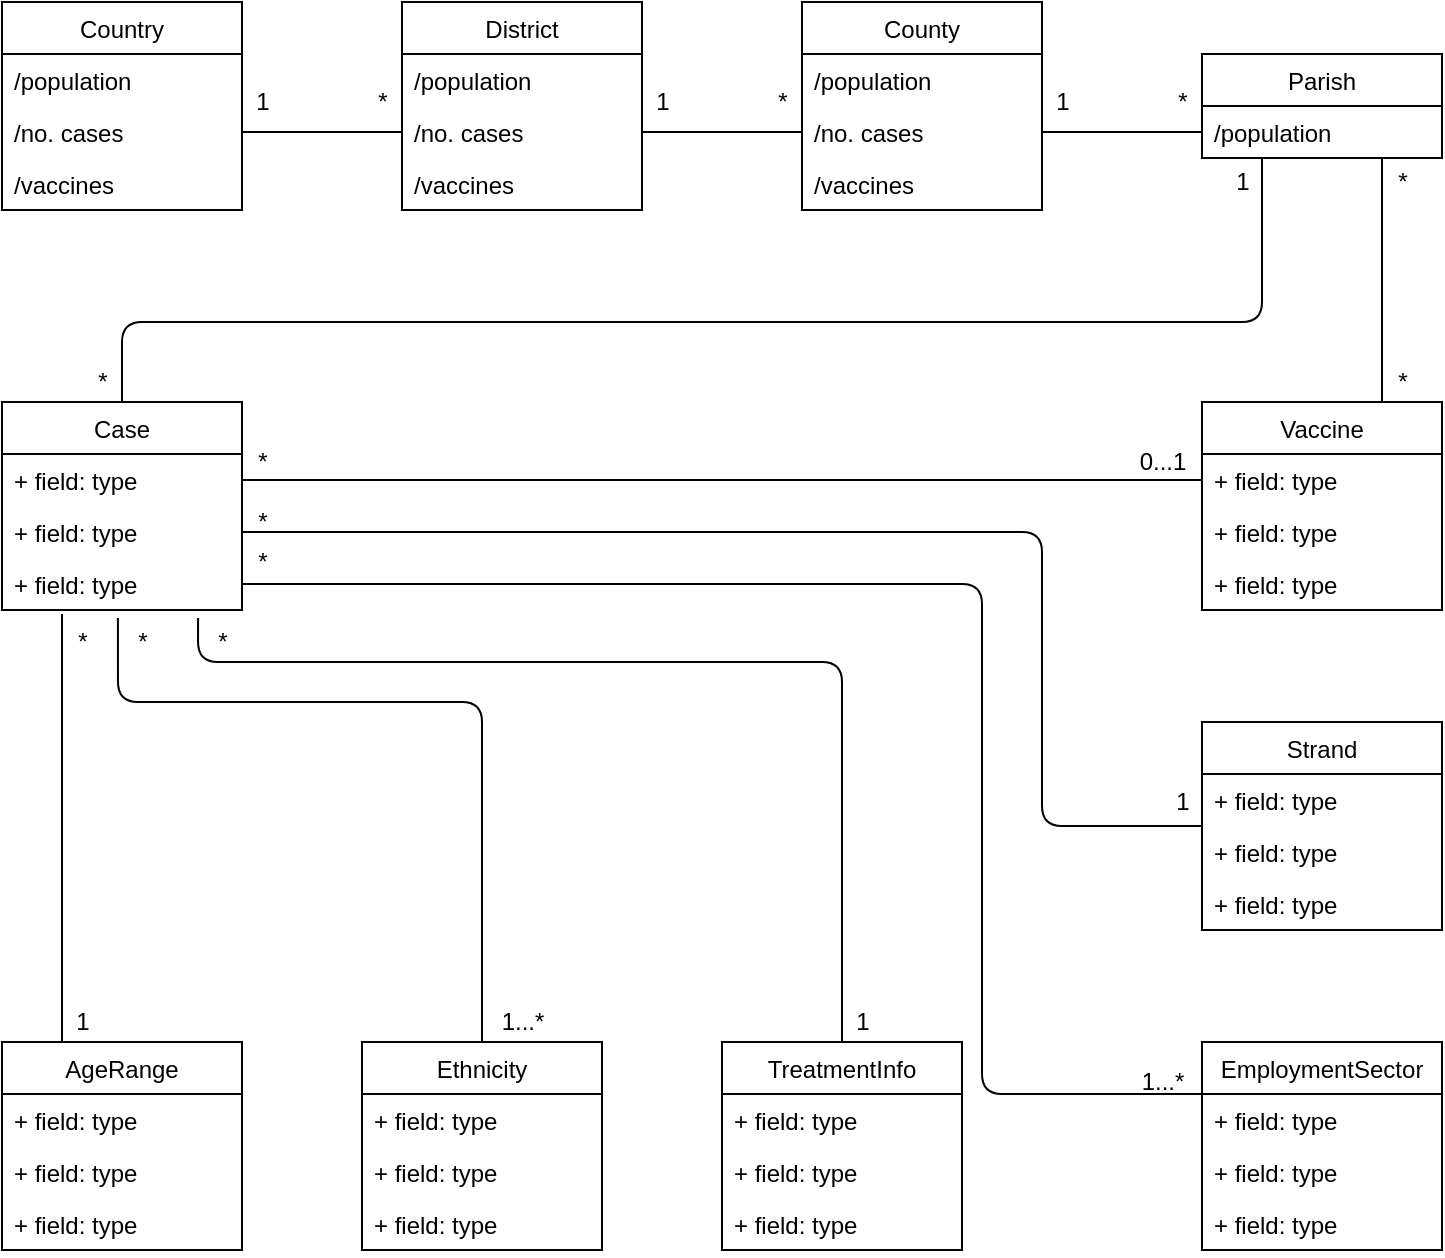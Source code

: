 <mxfile version="14.4.3" type="device"><diagram id="ArE_hG6OcxiL6eBVc3Qq" name="Page-1"><mxGraphModel dx="1249" dy="585" grid="1" gridSize="10" guides="1" tooltips="1" connect="1" arrows="1" fold="1" page="1" pageScale="1" pageWidth="850" pageHeight="1100" math="0" shadow="0"><root><mxCell id="0"/><mxCell id="1" parent="0"/><mxCell id="haIrwEQvAD5BHS1R-j0J-1" value="Country" style="swimlane;fontStyle=0;childLayout=stackLayout;horizontal=1;startSize=26;fillColor=none;horizontalStack=0;resizeParent=1;resizeParentMax=0;resizeLast=0;collapsible=1;marginBottom=0;" vertex="1" parent="1"><mxGeometry x="40" y="40" width="120" height="104" as="geometry"/></mxCell><mxCell id="haIrwEQvAD5BHS1R-j0J-2" value="/population" style="text;strokeColor=none;fillColor=none;align=left;verticalAlign=top;spacingLeft=4;spacingRight=4;overflow=hidden;rotatable=0;points=[[0,0.5],[1,0.5]];portConstraint=eastwest;" vertex="1" parent="haIrwEQvAD5BHS1R-j0J-1"><mxGeometry y="26" width="120" height="26" as="geometry"/></mxCell><mxCell id="haIrwEQvAD5BHS1R-j0J-3" value="/no. cases" style="text;strokeColor=none;fillColor=none;align=left;verticalAlign=top;spacingLeft=4;spacingRight=4;overflow=hidden;rotatable=0;points=[[0,0.5],[1,0.5]];portConstraint=eastwest;" vertex="1" parent="haIrwEQvAD5BHS1R-j0J-1"><mxGeometry y="52" width="120" height="26" as="geometry"/></mxCell><mxCell id="haIrwEQvAD5BHS1R-j0J-4" value="/vaccines" style="text;strokeColor=none;fillColor=none;align=left;verticalAlign=top;spacingLeft=4;spacingRight=4;overflow=hidden;rotatable=0;points=[[0,0.5],[1,0.5]];portConstraint=eastwest;" vertex="1" parent="haIrwEQvAD5BHS1R-j0J-1"><mxGeometry y="78" width="120" height="26" as="geometry"/></mxCell><mxCell id="haIrwEQvAD5BHS1R-j0J-5" value="" style="endArrow=none;html=1;exitX=1;exitY=0.5;exitDx=0;exitDy=0;entryX=0;entryY=0.5;entryDx=0;entryDy=0;" edge="1" parent="1" source="haIrwEQvAD5BHS1R-j0J-3" target="haIrwEQvAD5BHS1R-j0J-8"><mxGeometry width="50" height="50" relative="1" as="geometry"><mxPoint x="270" y="250" as="sourcePoint"/><mxPoint x="250" y="130" as="targetPoint"/></mxGeometry></mxCell><mxCell id="haIrwEQvAD5BHS1R-j0J-6" value="District" style="swimlane;fontStyle=0;childLayout=stackLayout;horizontal=1;startSize=26;fillColor=none;horizontalStack=0;resizeParent=1;resizeParentMax=0;resizeLast=0;collapsible=1;marginBottom=0;" vertex="1" parent="1"><mxGeometry x="240" y="40" width="120" height="104" as="geometry"/></mxCell><mxCell id="haIrwEQvAD5BHS1R-j0J-7" value="/population" style="text;strokeColor=none;fillColor=none;align=left;verticalAlign=top;spacingLeft=4;spacingRight=4;overflow=hidden;rotatable=0;points=[[0,0.5],[1,0.5]];portConstraint=eastwest;" vertex="1" parent="haIrwEQvAD5BHS1R-j0J-6"><mxGeometry y="26" width="120" height="26" as="geometry"/></mxCell><mxCell id="haIrwEQvAD5BHS1R-j0J-8" value="/no. cases" style="text;strokeColor=none;fillColor=none;align=left;verticalAlign=top;spacingLeft=4;spacingRight=4;overflow=hidden;rotatable=0;points=[[0,0.5],[1,0.5]];portConstraint=eastwest;" vertex="1" parent="haIrwEQvAD5BHS1R-j0J-6"><mxGeometry y="52" width="120" height="26" as="geometry"/></mxCell><mxCell id="haIrwEQvAD5BHS1R-j0J-9" value="/vaccines" style="text;strokeColor=none;fillColor=none;align=left;verticalAlign=top;spacingLeft=4;spacingRight=4;overflow=hidden;rotatable=0;points=[[0,0.5],[1,0.5]];portConstraint=eastwest;" vertex="1" parent="haIrwEQvAD5BHS1R-j0J-6"><mxGeometry y="78" width="120" height="26" as="geometry"/></mxCell><mxCell id="haIrwEQvAD5BHS1R-j0J-10" value="County" style="swimlane;fontStyle=0;childLayout=stackLayout;horizontal=1;startSize=26;fillColor=none;horizontalStack=0;resizeParent=1;resizeParentMax=0;resizeLast=0;collapsible=1;marginBottom=0;" vertex="1" parent="1"><mxGeometry x="440" y="40" width="120" height="104" as="geometry"/></mxCell><mxCell id="haIrwEQvAD5BHS1R-j0J-11" value="/population" style="text;strokeColor=none;fillColor=none;align=left;verticalAlign=top;spacingLeft=4;spacingRight=4;overflow=hidden;rotatable=0;points=[[0,0.5],[1,0.5]];portConstraint=eastwest;" vertex="1" parent="haIrwEQvAD5BHS1R-j0J-10"><mxGeometry y="26" width="120" height="26" as="geometry"/></mxCell><mxCell id="haIrwEQvAD5BHS1R-j0J-12" value="/no. cases" style="text;strokeColor=none;fillColor=none;align=left;verticalAlign=top;spacingLeft=4;spacingRight=4;overflow=hidden;rotatable=0;points=[[0,0.5],[1,0.5]];portConstraint=eastwest;" vertex="1" parent="haIrwEQvAD5BHS1R-j0J-10"><mxGeometry y="52" width="120" height="26" as="geometry"/></mxCell><mxCell id="haIrwEQvAD5BHS1R-j0J-13" value="/vaccines" style="text;strokeColor=none;fillColor=none;align=left;verticalAlign=top;spacingLeft=4;spacingRight=4;overflow=hidden;rotatable=0;points=[[0,0.5],[1,0.5]];portConstraint=eastwest;" vertex="1" parent="haIrwEQvAD5BHS1R-j0J-10"><mxGeometry y="78" width="120" height="26" as="geometry"/></mxCell><mxCell id="haIrwEQvAD5BHS1R-j0J-14" value="" style="endArrow=none;html=1;exitX=1;exitY=0.5;exitDx=0;exitDy=0;entryX=0;entryY=0.5;entryDx=0;entryDy=0;" edge="1" parent="1" source="haIrwEQvAD5BHS1R-j0J-8" target="haIrwEQvAD5BHS1R-j0J-12"><mxGeometry width="50" height="50" relative="1" as="geometry"><mxPoint x="270" y="250" as="sourcePoint"/><mxPoint x="320" y="200" as="targetPoint"/></mxGeometry></mxCell><mxCell id="haIrwEQvAD5BHS1R-j0J-19" value="Parish" style="swimlane;fontStyle=0;childLayout=stackLayout;horizontal=1;startSize=26;fillColor=none;horizontalStack=0;resizeParent=1;resizeParentMax=0;resizeLast=0;collapsible=1;marginBottom=0;" vertex="1" parent="1"><mxGeometry x="640" y="66" width="120" height="52" as="geometry"/></mxCell><mxCell id="haIrwEQvAD5BHS1R-j0J-20" value="/population" style="text;strokeColor=none;fillColor=none;align=left;verticalAlign=top;spacingLeft=4;spacingRight=4;overflow=hidden;rotatable=0;points=[[0,0.5],[1,0.5]];portConstraint=eastwest;" vertex="1" parent="haIrwEQvAD5BHS1R-j0J-19"><mxGeometry y="26" width="120" height="26" as="geometry"/></mxCell><mxCell id="haIrwEQvAD5BHS1R-j0J-23" value="" style="endArrow=none;html=1;exitX=1;exitY=0.5;exitDx=0;exitDy=0;" edge="1" parent="1" source="haIrwEQvAD5BHS1R-j0J-12" target="haIrwEQvAD5BHS1R-j0J-20"><mxGeometry width="50" height="50" relative="1" as="geometry"><mxPoint x="270" y="250" as="sourcePoint"/><mxPoint x="640" y="105" as="targetPoint"/></mxGeometry></mxCell><mxCell id="haIrwEQvAD5BHS1R-j0J-24" value="Case" style="swimlane;fontStyle=0;childLayout=stackLayout;horizontal=1;startSize=26;fillColor=none;horizontalStack=0;resizeParent=1;resizeParentMax=0;resizeLast=0;collapsible=1;marginBottom=0;" vertex="1" parent="1"><mxGeometry x="40" y="240" width="120" height="104" as="geometry"/></mxCell><mxCell id="haIrwEQvAD5BHS1R-j0J-25" value="+ field: type" style="text;strokeColor=none;fillColor=none;align=left;verticalAlign=top;spacingLeft=4;spacingRight=4;overflow=hidden;rotatable=0;points=[[0,0.5],[1,0.5]];portConstraint=eastwest;" vertex="1" parent="haIrwEQvAD5BHS1R-j0J-24"><mxGeometry y="26" width="120" height="26" as="geometry"/></mxCell><mxCell id="haIrwEQvAD5BHS1R-j0J-26" value="+ field: type" style="text;strokeColor=none;fillColor=none;align=left;verticalAlign=top;spacingLeft=4;spacingRight=4;overflow=hidden;rotatable=0;points=[[0,0.5],[1,0.5]];portConstraint=eastwest;" vertex="1" parent="haIrwEQvAD5BHS1R-j0J-24"><mxGeometry y="52" width="120" height="26" as="geometry"/></mxCell><mxCell id="haIrwEQvAD5BHS1R-j0J-27" value="+ field: type" style="text;strokeColor=none;fillColor=none;align=left;verticalAlign=top;spacingLeft=4;spacingRight=4;overflow=hidden;rotatable=0;points=[[0,0.5],[1,0.5]];portConstraint=eastwest;" vertex="1" parent="haIrwEQvAD5BHS1R-j0J-24"><mxGeometry y="78" width="120" height="26" as="geometry"/></mxCell><mxCell id="haIrwEQvAD5BHS1R-j0J-28" value="Vaccine" style="swimlane;fontStyle=0;childLayout=stackLayout;horizontal=1;startSize=26;fillColor=none;horizontalStack=0;resizeParent=1;resizeParentMax=0;resizeLast=0;collapsible=1;marginBottom=0;" vertex="1" parent="1"><mxGeometry x="640" y="240" width="120" height="104" as="geometry"/></mxCell><mxCell id="haIrwEQvAD5BHS1R-j0J-29" value="+ field: type" style="text;strokeColor=none;fillColor=none;align=left;verticalAlign=top;spacingLeft=4;spacingRight=4;overflow=hidden;rotatable=0;points=[[0,0.5],[1,0.5]];portConstraint=eastwest;" vertex="1" parent="haIrwEQvAD5BHS1R-j0J-28"><mxGeometry y="26" width="120" height="26" as="geometry"/></mxCell><mxCell id="haIrwEQvAD5BHS1R-j0J-30" value="+ field: type" style="text;strokeColor=none;fillColor=none;align=left;verticalAlign=top;spacingLeft=4;spacingRight=4;overflow=hidden;rotatable=0;points=[[0,0.5],[1,0.5]];portConstraint=eastwest;" vertex="1" parent="haIrwEQvAD5BHS1R-j0J-28"><mxGeometry y="52" width="120" height="26" as="geometry"/></mxCell><mxCell id="haIrwEQvAD5BHS1R-j0J-31" value="+ field: type" style="text;strokeColor=none;fillColor=none;align=left;verticalAlign=top;spacingLeft=4;spacingRight=4;overflow=hidden;rotatable=0;points=[[0,0.5],[1,0.5]];portConstraint=eastwest;" vertex="1" parent="haIrwEQvAD5BHS1R-j0J-28"><mxGeometry y="78" width="120" height="26" as="geometry"/></mxCell><mxCell id="haIrwEQvAD5BHS1R-j0J-32" value="" style="endArrow=none;html=1;exitX=0.5;exitY=0;exitDx=0;exitDy=0;entryX=0.25;entryY=1;entryDx=0;entryDy=0;" edge="1" parent="1" source="haIrwEQvAD5BHS1R-j0J-24" target="haIrwEQvAD5BHS1R-j0J-19"><mxGeometry width="50" height="50" relative="1" as="geometry"><mxPoint x="270" y="250" as="sourcePoint"/><mxPoint x="680" y="200" as="targetPoint"/><Array as="points"><mxPoint x="100" y="200"/><mxPoint x="670" y="200"/></Array></mxGeometry></mxCell><mxCell id="haIrwEQvAD5BHS1R-j0J-33" value="" style="endArrow=none;html=1;entryX=0.75;entryY=1;entryDx=0;entryDy=0;exitX=0.75;exitY=0;exitDx=0;exitDy=0;" edge="1" parent="1" source="haIrwEQvAD5BHS1R-j0J-28" target="haIrwEQvAD5BHS1R-j0J-19"><mxGeometry width="50" height="50" relative="1" as="geometry"><mxPoint x="270" y="250" as="sourcePoint"/><mxPoint x="320" y="200" as="targetPoint"/></mxGeometry></mxCell><mxCell id="haIrwEQvAD5BHS1R-j0J-34" value="" style="endArrow=none;html=1;exitX=1;exitY=0.5;exitDx=0;exitDy=0;entryX=0;entryY=0.5;entryDx=0;entryDy=0;" edge="1" parent="1" source="haIrwEQvAD5BHS1R-j0J-25" target="haIrwEQvAD5BHS1R-j0J-29"><mxGeometry width="50" height="50" relative="1" as="geometry"><mxPoint x="270" y="250" as="sourcePoint"/><mxPoint x="320" y="200" as="targetPoint"/></mxGeometry></mxCell><mxCell id="haIrwEQvAD5BHS1R-j0J-35" value="Strand" style="swimlane;fontStyle=0;childLayout=stackLayout;horizontal=1;startSize=26;fillColor=none;horizontalStack=0;resizeParent=1;resizeParentMax=0;resizeLast=0;collapsible=1;marginBottom=0;" vertex="1" parent="1"><mxGeometry x="640" y="400" width="120" height="104" as="geometry"/></mxCell><mxCell id="haIrwEQvAD5BHS1R-j0J-36" value="+ field: type" style="text;strokeColor=none;fillColor=none;align=left;verticalAlign=top;spacingLeft=4;spacingRight=4;overflow=hidden;rotatable=0;points=[[0,0.5],[1,0.5]];portConstraint=eastwest;" vertex="1" parent="haIrwEQvAD5BHS1R-j0J-35"><mxGeometry y="26" width="120" height="26" as="geometry"/></mxCell><mxCell id="haIrwEQvAD5BHS1R-j0J-37" value="+ field: type" style="text;strokeColor=none;fillColor=none;align=left;verticalAlign=top;spacingLeft=4;spacingRight=4;overflow=hidden;rotatable=0;points=[[0,0.5],[1,0.5]];portConstraint=eastwest;" vertex="1" parent="haIrwEQvAD5BHS1R-j0J-35"><mxGeometry y="52" width="120" height="26" as="geometry"/></mxCell><mxCell id="haIrwEQvAD5BHS1R-j0J-38" value="+ field: type" style="text;strokeColor=none;fillColor=none;align=left;verticalAlign=top;spacingLeft=4;spacingRight=4;overflow=hidden;rotatable=0;points=[[0,0.5],[1,0.5]];portConstraint=eastwest;" vertex="1" parent="haIrwEQvAD5BHS1R-j0J-35"><mxGeometry y="78" width="120" height="26" as="geometry"/></mxCell><mxCell id="haIrwEQvAD5BHS1R-j0J-39" value="" style="endArrow=none;html=1;exitX=1;exitY=0.5;exitDx=0;exitDy=0;entryX=0;entryY=0.5;entryDx=0;entryDy=0;" edge="1" parent="1" source="haIrwEQvAD5BHS1R-j0J-26" target="haIrwEQvAD5BHS1R-j0J-35"><mxGeometry width="50" height="50" relative="1" as="geometry"><mxPoint x="270" y="330" as="sourcePoint"/><mxPoint x="320" y="280" as="targetPoint"/><Array as="points"><mxPoint x="560" y="305"/><mxPoint x="560" y="452"/></Array></mxGeometry></mxCell><mxCell id="haIrwEQvAD5BHS1R-j0J-40" value="" style="endArrow=none;html=1;exitX=1;exitY=0.5;exitDx=0;exitDy=0;entryX=0;entryY=0.25;entryDx=0;entryDy=0;" edge="1" parent="1" source="haIrwEQvAD5BHS1R-j0J-27" target="haIrwEQvAD5BHS1R-j0J-41"><mxGeometry width="50" height="50" relative="1" as="geometry"><mxPoint x="270" y="350" as="sourcePoint"/><mxPoint x="320" y="300" as="targetPoint"/><Array as="points"><mxPoint x="530" y="331"/><mxPoint x="530" y="586"/></Array></mxGeometry></mxCell><mxCell id="haIrwEQvAD5BHS1R-j0J-41" value="EmploymentSector" style="swimlane;fontStyle=0;childLayout=stackLayout;horizontal=1;startSize=26;fillColor=none;horizontalStack=0;resizeParent=1;resizeParentMax=0;resizeLast=0;collapsible=1;marginBottom=0;" vertex="1" parent="1"><mxGeometry x="640" y="560" width="120" height="104" as="geometry"/></mxCell><mxCell id="haIrwEQvAD5BHS1R-j0J-42" value="+ field: type" style="text;strokeColor=none;fillColor=none;align=left;verticalAlign=top;spacingLeft=4;spacingRight=4;overflow=hidden;rotatable=0;points=[[0,0.5],[1,0.5]];portConstraint=eastwest;" vertex="1" parent="haIrwEQvAD5BHS1R-j0J-41"><mxGeometry y="26" width="120" height="26" as="geometry"/></mxCell><mxCell id="haIrwEQvAD5BHS1R-j0J-43" value="+ field: type" style="text;strokeColor=none;fillColor=none;align=left;verticalAlign=top;spacingLeft=4;spacingRight=4;overflow=hidden;rotatable=0;points=[[0,0.5],[1,0.5]];portConstraint=eastwest;" vertex="1" parent="haIrwEQvAD5BHS1R-j0J-41"><mxGeometry y="52" width="120" height="26" as="geometry"/></mxCell><mxCell id="haIrwEQvAD5BHS1R-j0J-44" value="+ field: type" style="text;strokeColor=none;fillColor=none;align=left;verticalAlign=top;spacingLeft=4;spacingRight=4;overflow=hidden;rotatable=0;points=[[0,0.5],[1,0.5]];portConstraint=eastwest;" vertex="1" parent="haIrwEQvAD5BHS1R-j0J-41"><mxGeometry y="78" width="120" height="26" as="geometry"/></mxCell><mxCell id="haIrwEQvAD5BHS1R-j0J-45" value="AgeRange" style="swimlane;fontStyle=0;childLayout=stackLayout;horizontal=1;startSize=26;fillColor=none;horizontalStack=0;resizeParent=1;resizeParentMax=0;resizeLast=0;collapsible=1;marginBottom=0;" vertex="1" parent="1"><mxGeometry x="40" y="560" width="120" height="104" as="geometry"/></mxCell><mxCell id="haIrwEQvAD5BHS1R-j0J-46" value="+ field: type" style="text;strokeColor=none;fillColor=none;align=left;verticalAlign=top;spacingLeft=4;spacingRight=4;overflow=hidden;rotatable=0;points=[[0,0.5],[1,0.5]];portConstraint=eastwest;" vertex="1" parent="haIrwEQvAD5BHS1R-j0J-45"><mxGeometry y="26" width="120" height="26" as="geometry"/></mxCell><mxCell id="haIrwEQvAD5BHS1R-j0J-47" value="+ field: type" style="text;strokeColor=none;fillColor=none;align=left;verticalAlign=top;spacingLeft=4;spacingRight=4;overflow=hidden;rotatable=0;points=[[0,0.5],[1,0.5]];portConstraint=eastwest;" vertex="1" parent="haIrwEQvAD5BHS1R-j0J-45"><mxGeometry y="52" width="120" height="26" as="geometry"/></mxCell><mxCell id="haIrwEQvAD5BHS1R-j0J-48" value="+ field: type" style="text;strokeColor=none;fillColor=none;align=left;verticalAlign=top;spacingLeft=4;spacingRight=4;overflow=hidden;rotatable=0;points=[[0,0.5],[1,0.5]];portConstraint=eastwest;" vertex="1" parent="haIrwEQvAD5BHS1R-j0J-45"><mxGeometry y="78" width="120" height="26" as="geometry"/></mxCell><mxCell id="haIrwEQvAD5BHS1R-j0J-50" value="" style="endArrow=none;html=1;exitX=0.25;exitY=1.077;exitDx=0;exitDy=0;exitPerimeter=0;entryX=0.25;entryY=0;entryDx=0;entryDy=0;" edge="1" parent="1" source="haIrwEQvAD5BHS1R-j0J-27" target="haIrwEQvAD5BHS1R-j0J-45"><mxGeometry width="50" height="50" relative="1" as="geometry"><mxPoint x="270" y="490" as="sourcePoint"/><mxPoint x="320" y="440" as="targetPoint"/></mxGeometry></mxCell><mxCell id="haIrwEQvAD5BHS1R-j0J-51" value="Ethnicity" style="swimlane;fontStyle=0;childLayout=stackLayout;horizontal=1;startSize=26;fillColor=none;horizontalStack=0;resizeParent=1;resizeParentMax=0;resizeLast=0;collapsible=1;marginBottom=0;" vertex="1" parent="1"><mxGeometry x="220" y="560" width="120" height="104" as="geometry"/></mxCell><mxCell id="haIrwEQvAD5BHS1R-j0J-52" value="+ field: type" style="text;strokeColor=none;fillColor=none;align=left;verticalAlign=top;spacingLeft=4;spacingRight=4;overflow=hidden;rotatable=0;points=[[0,0.5],[1,0.5]];portConstraint=eastwest;" vertex="1" parent="haIrwEQvAD5BHS1R-j0J-51"><mxGeometry y="26" width="120" height="26" as="geometry"/></mxCell><mxCell id="haIrwEQvAD5BHS1R-j0J-53" value="+ field: type" style="text;strokeColor=none;fillColor=none;align=left;verticalAlign=top;spacingLeft=4;spacingRight=4;overflow=hidden;rotatable=0;points=[[0,0.5],[1,0.5]];portConstraint=eastwest;" vertex="1" parent="haIrwEQvAD5BHS1R-j0J-51"><mxGeometry y="52" width="120" height="26" as="geometry"/></mxCell><mxCell id="haIrwEQvAD5BHS1R-j0J-54" value="+ field: type" style="text;strokeColor=none;fillColor=none;align=left;verticalAlign=top;spacingLeft=4;spacingRight=4;overflow=hidden;rotatable=0;points=[[0,0.5],[1,0.5]];portConstraint=eastwest;" vertex="1" parent="haIrwEQvAD5BHS1R-j0J-51"><mxGeometry y="78" width="120" height="26" as="geometry"/></mxCell><mxCell id="haIrwEQvAD5BHS1R-j0J-55" value="" style="endArrow=none;html=1;exitX=0.483;exitY=1.154;exitDx=0;exitDy=0;exitPerimeter=0;entryX=0.5;entryY=0;entryDx=0;entryDy=0;" edge="1" parent="1" source="haIrwEQvAD5BHS1R-j0J-27" target="haIrwEQvAD5BHS1R-j0J-51"><mxGeometry width="50" height="50" relative="1" as="geometry"><mxPoint x="270" y="460" as="sourcePoint"/><mxPoint x="320" y="410" as="targetPoint"/><Array as="points"><mxPoint x="98" y="390"/><mxPoint x="280" y="390"/></Array></mxGeometry></mxCell><mxCell id="haIrwEQvAD5BHS1R-j0J-56" value="TreatmentInfo" style="swimlane;fontStyle=0;childLayout=stackLayout;horizontal=1;startSize=26;fillColor=none;horizontalStack=0;resizeParent=1;resizeParentMax=0;resizeLast=0;collapsible=1;marginBottom=0;" vertex="1" parent="1"><mxGeometry x="400" y="560" width="120" height="104" as="geometry"/></mxCell><mxCell id="haIrwEQvAD5BHS1R-j0J-57" value="+ field: type" style="text;strokeColor=none;fillColor=none;align=left;verticalAlign=top;spacingLeft=4;spacingRight=4;overflow=hidden;rotatable=0;points=[[0,0.5],[1,0.5]];portConstraint=eastwest;" vertex="1" parent="haIrwEQvAD5BHS1R-j0J-56"><mxGeometry y="26" width="120" height="26" as="geometry"/></mxCell><mxCell id="haIrwEQvAD5BHS1R-j0J-58" value="+ field: type" style="text;strokeColor=none;fillColor=none;align=left;verticalAlign=top;spacingLeft=4;spacingRight=4;overflow=hidden;rotatable=0;points=[[0,0.5],[1,0.5]];portConstraint=eastwest;" vertex="1" parent="haIrwEQvAD5BHS1R-j0J-56"><mxGeometry y="52" width="120" height="26" as="geometry"/></mxCell><mxCell id="haIrwEQvAD5BHS1R-j0J-59" value="+ field: type" style="text;strokeColor=none;fillColor=none;align=left;verticalAlign=top;spacingLeft=4;spacingRight=4;overflow=hidden;rotatable=0;points=[[0,0.5],[1,0.5]];portConstraint=eastwest;" vertex="1" parent="haIrwEQvAD5BHS1R-j0J-56"><mxGeometry y="78" width="120" height="26" as="geometry"/></mxCell><mxCell id="haIrwEQvAD5BHS1R-j0J-60" value="" style="endArrow=none;html=1;exitX=0.817;exitY=1.154;exitDx=0;exitDy=0;exitPerimeter=0;entryX=0.5;entryY=0;entryDx=0;entryDy=0;" edge="1" parent="1" source="haIrwEQvAD5BHS1R-j0J-27" target="haIrwEQvAD5BHS1R-j0J-56"><mxGeometry width="50" height="50" relative="1" as="geometry"><mxPoint x="270" y="410" as="sourcePoint"/><mxPoint x="320" y="360" as="targetPoint"/><Array as="points"><mxPoint x="138" y="370"/><mxPoint x="460" y="370"/></Array></mxGeometry></mxCell><mxCell id="haIrwEQvAD5BHS1R-j0J-61" value="1" style="text;html=1;align=center;verticalAlign=middle;resizable=0;points=[];autosize=1;" vertex="1" parent="1"><mxGeometry x="160" y="80" width="20" height="20" as="geometry"/></mxCell><mxCell id="haIrwEQvAD5BHS1R-j0J-62" value="*" style="text;html=1;align=center;verticalAlign=middle;resizable=0;points=[];autosize=1;" vertex="1" parent="1"><mxGeometry x="220" y="80" width="20" height="20" as="geometry"/></mxCell><mxCell id="haIrwEQvAD5BHS1R-j0J-63" value="1" style="text;html=1;align=center;verticalAlign=middle;resizable=0;points=[];autosize=1;" vertex="1" parent="1"><mxGeometry x="360" y="80" width="20" height="20" as="geometry"/></mxCell><mxCell id="haIrwEQvAD5BHS1R-j0J-64" value="*" style="text;html=1;align=center;verticalAlign=middle;resizable=0;points=[];autosize=1;" vertex="1" parent="1"><mxGeometry x="420" y="80" width="20" height="20" as="geometry"/></mxCell><mxCell id="haIrwEQvAD5BHS1R-j0J-65" value="1" style="text;html=1;align=center;verticalAlign=middle;resizable=0;points=[];autosize=1;" vertex="1" parent="1"><mxGeometry x="560" y="80" width="20" height="20" as="geometry"/></mxCell><mxCell id="haIrwEQvAD5BHS1R-j0J-66" value="*" style="text;html=1;align=center;verticalAlign=middle;resizable=0;points=[];autosize=1;" vertex="1" parent="1"><mxGeometry x="620" y="80" width="20" height="20" as="geometry"/></mxCell><mxCell id="haIrwEQvAD5BHS1R-j0J-67" value="*" style="text;html=1;align=center;verticalAlign=middle;resizable=0;points=[];autosize=1;" vertex="1" parent="1"><mxGeometry x="730" y="120" width="20" height="20" as="geometry"/></mxCell><mxCell id="haIrwEQvAD5BHS1R-j0J-68" value="*" style="text;html=1;align=center;verticalAlign=middle;resizable=0;points=[];autosize=1;" vertex="1" parent="1"><mxGeometry x="730" y="220" width="20" height="20" as="geometry"/></mxCell><mxCell id="haIrwEQvAD5BHS1R-j0J-69" value="1" style="text;html=1;align=center;verticalAlign=middle;resizable=0;points=[];autosize=1;" vertex="1" parent="1"><mxGeometry x="650" y="120" width="20" height="20" as="geometry"/></mxCell><mxCell id="haIrwEQvAD5BHS1R-j0J-70" value="*" style="text;html=1;align=center;verticalAlign=middle;resizable=0;points=[];autosize=1;" vertex="1" parent="1"><mxGeometry x="80" y="220" width="20" height="20" as="geometry"/></mxCell><mxCell id="haIrwEQvAD5BHS1R-j0J-71" value="0...1" style="text;html=1;align=center;verticalAlign=middle;resizable=0;points=[];autosize=1;" vertex="1" parent="1"><mxGeometry x="600" y="260" width="40" height="20" as="geometry"/></mxCell><mxCell id="haIrwEQvAD5BHS1R-j0J-72" value="*" style="text;html=1;align=center;verticalAlign=middle;resizable=0;points=[];autosize=1;" vertex="1" parent="1"><mxGeometry x="160" y="260" width="20" height="20" as="geometry"/></mxCell><mxCell id="haIrwEQvAD5BHS1R-j0J-73" value="1" style="text;html=1;align=center;verticalAlign=middle;resizable=0;points=[];autosize=1;" vertex="1" parent="1"><mxGeometry x="620" y="430" width="20" height="20" as="geometry"/></mxCell><mxCell id="haIrwEQvAD5BHS1R-j0J-74" value="*" style="text;html=1;align=center;verticalAlign=middle;resizable=0;points=[];autosize=1;" vertex="1" parent="1"><mxGeometry x="160" y="290" width="20" height="20" as="geometry"/></mxCell><mxCell id="haIrwEQvAD5BHS1R-j0J-75" value="*" style="text;html=1;align=center;verticalAlign=middle;resizable=0;points=[];autosize=1;" vertex="1" parent="1"><mxGeometry x="160" y="310" width="20" height="20" as="geometry"/></mxCell><mxCell id="haIrwEQvAD5BHS1R-j0J-76" value="&lt;div&gt;1...*&lt;/div&gt;" style="text;html=1;align=center;verticalAlign=middle;resizable=0;points=[];autosize=1;" vertex="1" parent="1"><mxGeometry x="600" y="570" width="40" height="20" as="geometry"/></mxCell><mxCell id="haIrwEQvAD5BHS1R-j0J-77" value="*" style="text;html=1;align=center;verticalAlign=middle;resizable=0;points=[];autosize=1;" vertex="1" parent="1"><mxGeometry x="140" y="350" width="20" height="20" as="geometry"/></mxCell><mxCell id="haIrwEQvAD5BHS1R-j0J-78" value="1" style="text;html=1;align=center;verticalAlign=middle;resizable=0;points=[];autosize=1;" vertex="1" parent="1"><mxGeometry x="460" y="540" width="20" height="20" as="geometry"/></mxCell><mxCell id="haIrwEQvAD5BHS1R-j0J-79" value="*" style="text;html=1;align=center;verticalAlign=middle;resizable=0;points=[];autosize=1;" vertex="1" parent="1"><mxGeometry x="100" y="350" width="20" height="20" as="geometry"/></mxCell><mxCell id="haIrwEQvAD5BHS1R-j0J-80" value="1...*" style="text;html=1;align=center;verticalAlign=middle;resizable=0;points=[];autosize=1;" vertex="1" parent="1"><mxGeometry x="280" y="540" width="40" height="20" as="geometry"/></mxCell><mxCell id="haIrwEQvAD5BHS1R-j0J-81" value="*" style="text;html=1;align=center;verticalAlign=middle;resizable=0;points=[];autosize=1;" vertex="1" parent="1"><mxGeometry x="70" y="350" width="20" height="20" as="geometry"/></mxCell><mxCell id="haIrwEQvAD5BHS1R-j0J-82" value="1" style="text;html=1;align=center;verticalAlign=middle;resizable=0;points=[];autosize=1;" vertex="1" parent="1"><mxGeometry x="70" y="540" width="20" height="20" as="geometry"/></mxCell></root></mxGraphModel></diagram></mxfile>